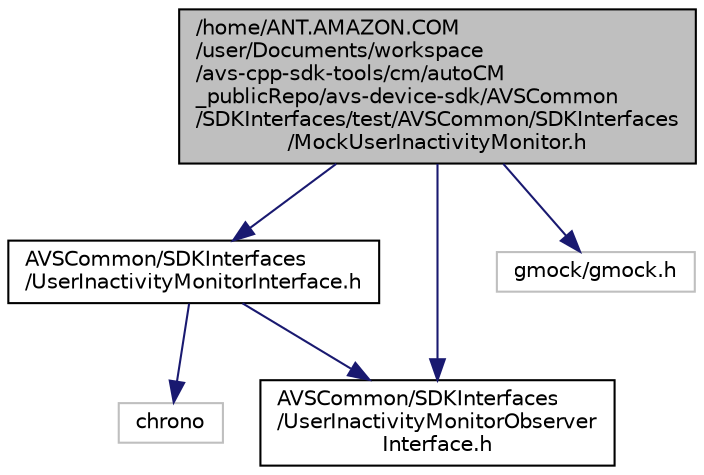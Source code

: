 digraph "/avs-cpp-sdk-tools/cm/autoCM_publicRepo/avs-device-sdk/AVSCommon/SDKInterfaces/test/AVSCommon/SDKInterfaces/MockUserInactivityMonitor.h"
{
  edge [fontname="Helvetica",fontsize="10",labelfontname="Helvetica",labelfontsize="10"];
  node [fontname="Helvetica",fontsize="10",shape=record];
  Node1 [label="/home/ANT.AMAZON.COM\l/user/Documents/workspace\l/avs-cpp-sdk-tools/cm/autoCM\l_publicRepo/avs-device-sdk/AVSCommon\l/SDKInterfaces/test/AVSCommon/SDKInterfaces\l/MockUserInactivityMonitor.h",height=0.2,width=0.4,color="black", fillcolor="grey75", style="filled", fontcolor="black"];
  Node1 -> Node2 [color="midnightblue",fontsize="10",style="solid",fontname="Helvetica"];
  Node2 [label="AVSCommon/SDKInterfaces\l/UserInactivityMonitorInterface.h",height=0.2,width=0.4,color="black", fillcolor="white", style="filled",URL="$_user_inactivity_monitor_interface_8h.html"];
  Node2 -> Node3 [color="midnightblue",fontsize="10",style="solid",fontname="Helvetica"];
  Node3 [label="chrono",height=0.2,width=0.4,color="grey75", fillcolor="white", style="filled"];
  Node2 -> Node4 [color="midnightblue",fontsize="10",style="solid",fontname="Helvetica"];
  Node4 [label="AVSCommon/SDKInterfaces\l/UserInactivityMonitorObserver\lInterface.h",height=0.2,width=0.4,color="black", fillcolor="white", style="filled",URL="$_user_inactivity_monitor_observer_interface_8h.html"];
  Node1 -> Node4 [color="midnightblue",fontsize="10",style="solid",fontname="Helvetica"];
  Node1 -> Node5 [color="midnightblue",fontsize="10",style="solid",fontname="Helvetica"];
  Node5 [label="gmock/gmock.h",height=0.2,width=0.4,color="grey75", fillcolor="white", style="filled"];
}
